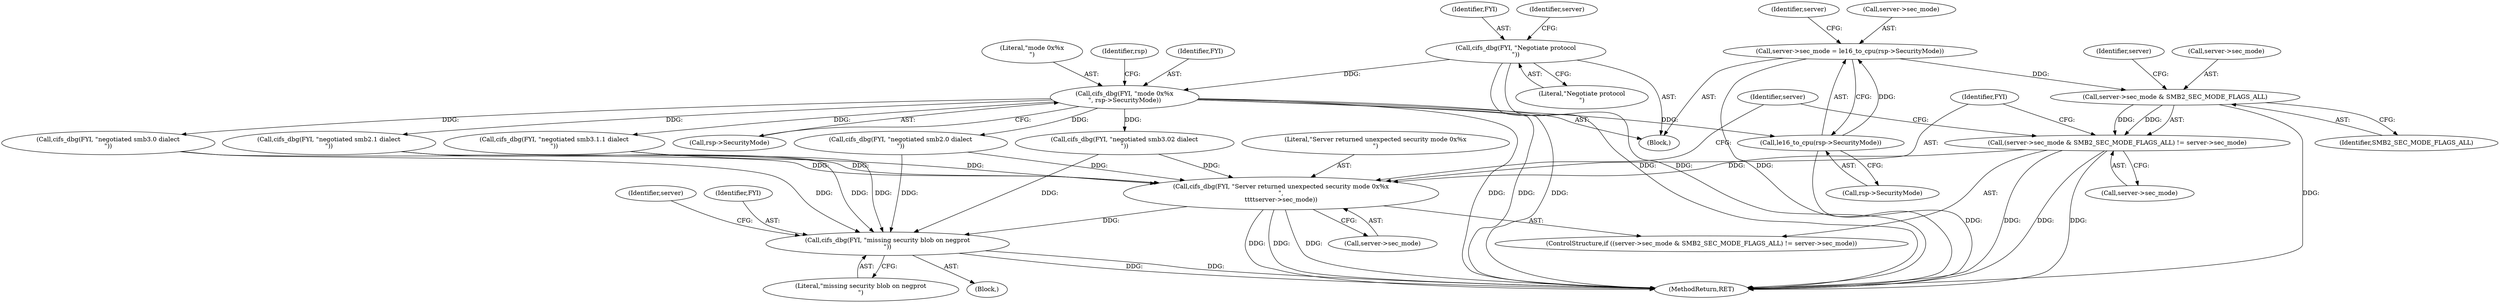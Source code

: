 digraph "0_linux_b57a55e2200ede754e4dc9cce4ba9402544b9365@pointer" {
"1000714" [label="(Call,server->sec_mode & SMB2_SEC_MODE_FLAGS_ALL)"];
"1000704" [label="(Call,server->sec_mode = le16_to_cpu(rsp->SecurityMode))"];
"1000708" [label="(Call,le16_to_cpu(rsp->SecurityMode))"];
"1000593" [label="(Call,cifs_dbg(FYI, \"mode 0x%x\n\", rsp->SecurityMode))"];
"1000139" [label="(Call,cifs_dbg(FYI, \"Negotiate protocol\n\"))"];
"1000713" [label="(Call,(server->sec_mode & SMB2_SEC_MODE_FLAGS_ALL) != server->sec_mode)"];
"1000722" [label="(Call,cifs_dbg(FYI, \"Server returned unexpected security mode 0x%x\n\",\n\t\t\t\tserver->sec_mode))"];
"1000758" [label="(Call,cifs_dbg(FYI, \"missing security blob on negprot\n\"))"];
"1000713" [label="(Call,(server->sec_mode & SMB2_SEC_MODE_FLAGS_ALL) != server->sec_mode)"];
"1000759" [label="(Identifier,FYI)"];
"1000723" [label="(Identifier,FYI)"];
"1000831" [label="(MethodReturn,RET)"];
"1000141" [label="(Literal,\"Negotiate protocol\n\")"];
"1000718" [label="(Identifier,SMB2_SEC_MODE_FLAGS_ALL)"];
"1000602" [label="(Identifier,rsp)"];
"1000720" [label="(Identifier,server)"];
"1000716" [label="(Identifier,server)"];
"1000715" [label="(Call,server->sec_mode)"];
"1000639" [label="(Call,cifs_dbg(FYI, \"negotiated smb3.02 dialect\n\"))"];
"1000722" [label="(Call,cifs_dbg(FYI, \"Server returned unexpected security mode 0x%x\n\",\n\t\t\t\tserver->sec_mode))"];
"1000704" [label="(Call,server->sec_mode = le16_to_cpu(rsp->SecurityMode))"];
"1000628" [label="(Call,cifs_dbg(FYI, \"negotiated smb3.0 dialect\n\"))"];
"1000596" [label="(Call,rsp->SecurityMode)"];
"1000140" [label="(Identifier,FYI)"];
"1000594" [label="(Identifier,FYI)"];
"1000712" [label="(ControlStructure,if ((server->sec_mode & SMB2_SEC_MODE_FLAGS_ALL) != server->sec_mode))"];
"1000763" [label="(Identifier,server)"];
"1000724" [label="(Literal,\"Server returned unexpected security mode 0x%x\n\")"];
"1000593" [label="(Call,cifs_dbg(FYI, \"mode 0x%x\n\", rsp->SecurityMode))"];
"1000708" [label="(Call,le16_to_cpu(rsp->SecurityMode))"];
"1000714" [label="(Call,server->sec_mode & SMB2_SEC_MODE_FLAGS_ALL)"];
"1000114" [label="(Block,)"];
"1000757" [label="(Block,)"];
"1000719" [label="(Call,server->sec_mode)"];
"1000139" [label="(Call,cifs_dbg(FYI, \"Negotiate protocol\n\"))"];
"1000760" [label="(Literal,\"missing security blob on negprot\n\")"];
"1000705" [label="(Call,server->sec_mode)"];
"1000730" [label="(Identifier,server)"];
"1000144" [label="(Identifier,server)"];
"1000606" [label="(Call,cifs_dbg(FYI, \"negotiated smb2.0 dialect\n\"))"];
"1000709" [label="(Call,rsp->SecurityMode)"];
"1000650" [label="(Call,cifs_dbg(FYI, \"negotiated smb3.1.1 dialect\n\"))"];
"1000758" [label="(Call,cifs_dbg(FYI, \"missing security blob on negprot\n\"))"];
"1000617" [label="(Call,cifs_dbg(FYI, \"negotiated smb2.1 dialect\n\"))"];
"1000595" [label="(Literal,\"mode 0x%x\n\")"];
"1000725" [label="(Call,server->sec_mode)"];
"1000714" -> "1000713"  [label="AST: "];
"1000714" -> "1000718"  [label="CFG: "];
"1000715" -> "1000714"  [label="AST: "];
"1000718" -> "1000714"  [label="AST: "];
"1000720" -> "1000714"  [label="CFG: "];
"1000714" -> "1000831"  [label="DDG: "];
"1000714" -> "1000713"  [label="DDG: "];
"1000714" -> "1000713"  [label="DDG: "];
"1000704" -> "1000714"  [label="DDG: "];
"1000704" -> "1000114"  [label="AST: "];
"1000704" -> "1000708"  [label="CFG: "];
"1000705" -> "1000704"  [label="AST: "];
"1000708" -> "1000704"  [label="AST: "];
"1000716" -> "1000704"  [label="CFG: "];
"1000704" -> "1000831"  [label="DDG: "];
"1000708" -> "1000704"  [label="DDG: "];
"1000708" -> "1000709"  [label="CFG: "];
"1000709" -> "1000708"  [label="AST: "];
"1000708" -> "1000831"  [label="DDG: "];
"1000593" -> "1000708"  [label="DDG: "];
"1000593" -> "1000114"  [label="AST: "];
"1000593" -> "1000596"  [label="CFG: "];
"1000594" -> "1000593"  [label="AST: "];
"1000595" -> "1000593"  [label="AST: "];
"1000596" -> "1000593"  [label="AST: "];
"1000602" -> "1000593"  [label="CFG: "];
"1000593" -> "1000831"  [label="DDG: "];
"1000593" -> "1000831"  [label="DDG: "];
"1000593" -> "1000831"  [label="DDG: "];
"1000139" -> "1000593"  [label="DDG: "];
"1000593" -> "1000606"  [label="DDG: "];
"1000593" -> "1000617"  [label="DDG: "];
"1000593" -> "1000628"  [label="DDG: "];
"1000593" -> "1000639"  [label="DDG: "];
"1000593" -> "1000650"  [label="DDG: "];
"1000139" -> "1000114"  [label="AST: "];
"1000139" -> "1000141"  [label="CFG: "];
"1000140" -> "1000139"  [label="AST: "];
"1000141" -> "1000139"  [label="AST: "];
"1000144" -> "1000139"  [label="CFG: "];
"1000139" -> "1000831"  [label="DDG: "];
"1000139" -> "1000831"  [label="DDG: "];
"1000713" -> "1000712"  [label="AST: "];
"1000713" -> "1000719"  [label="CFG: "];
"1000719" -> "1000713"  [label="AST: "];
"1000723" -> "1000713"  [label="CFG: "];
"1000730" -> "1000713"  [label="CFG: "];
"1000713" -> "1000831"  [label="DDG: "];
"1000713" -> "1000831"  [label="DDG: "];
"1000713" -> "1000831"  [label="DDG: "];
"1000713" -> "1000722"  [label="DDG: "];
"1000722" -> "1000712"  [label="AST: "];
"1000722" -> "1000725"  [label="CFG: "];
"1000723" -> "1000722"  [label="AST: "];
"1000724" -> "1000722"  [label="AST: "];
"1000725" -> "1000722"  [label="AST: "];
"1000730" -> "1000722"  [label="CFG: "];
"1000722" -> "1000831"  [label="DDG: "];
"1000722" -> "1000831"  [label="DDG: "];
"1000722" -> "1000831"  [label="DDG: "];
"1000606" -> "1000722"  [label="DDG: "];
"1000617" -> "1000722"  [label="DDG: "];
"1000650" -> "1000722"  [label="DDG: "];
"1000628" -> "1000722"  [label="DDG: "];
"1000639" -> "1000722"  [label="DDG: "];
"1000722" -> "1000758"  [label="DDG: "];
"1000758" -> "1000757"  [label="AST: "];
"1000758" -> "1000760"  [label="CFG: "];
"1000759" -> "1000758"  [label="AST: "];
"1000760" -> "1000758"  [label="AST: "];
"1000763" -> "1000758"  [label="CFG: "];
"1000758" -> "1000831"  [label="DDG: "];
"1000758" -> "1000831"  [label="DDG: "];
"1000606" -> "1000758"  [label="DDG: "];
"1000617" -> "1000758"  [label="DDG: "];
"1000650" -> "1000758"  [label="DDG: "];
"1000628" -> "1000758"  [label="DDG: "];
"1000639" -> "1000758"  [label="DDG: "];
}
